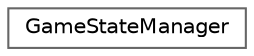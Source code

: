 digraph "Graphical Class Hierarchy"
{
 // LATEX_PDF_SIZE
  bgcolor="transparent";
  edge [fontname=Helvetica,fontsize=10,labelfontname=Helvetica,labelfontsize=10];
  node [fontname=Helvetica,fontsize=10,shape=box,height=0.2,width=0.4];
  rankdir="LR";
  Node0 [id="Node000000",label="GameStateManager",height=0.2,width=0.4,color="grey40", fillcolor="white", style="filled",URL="$class_game_state_manager.html",tooltip=" "];
}
